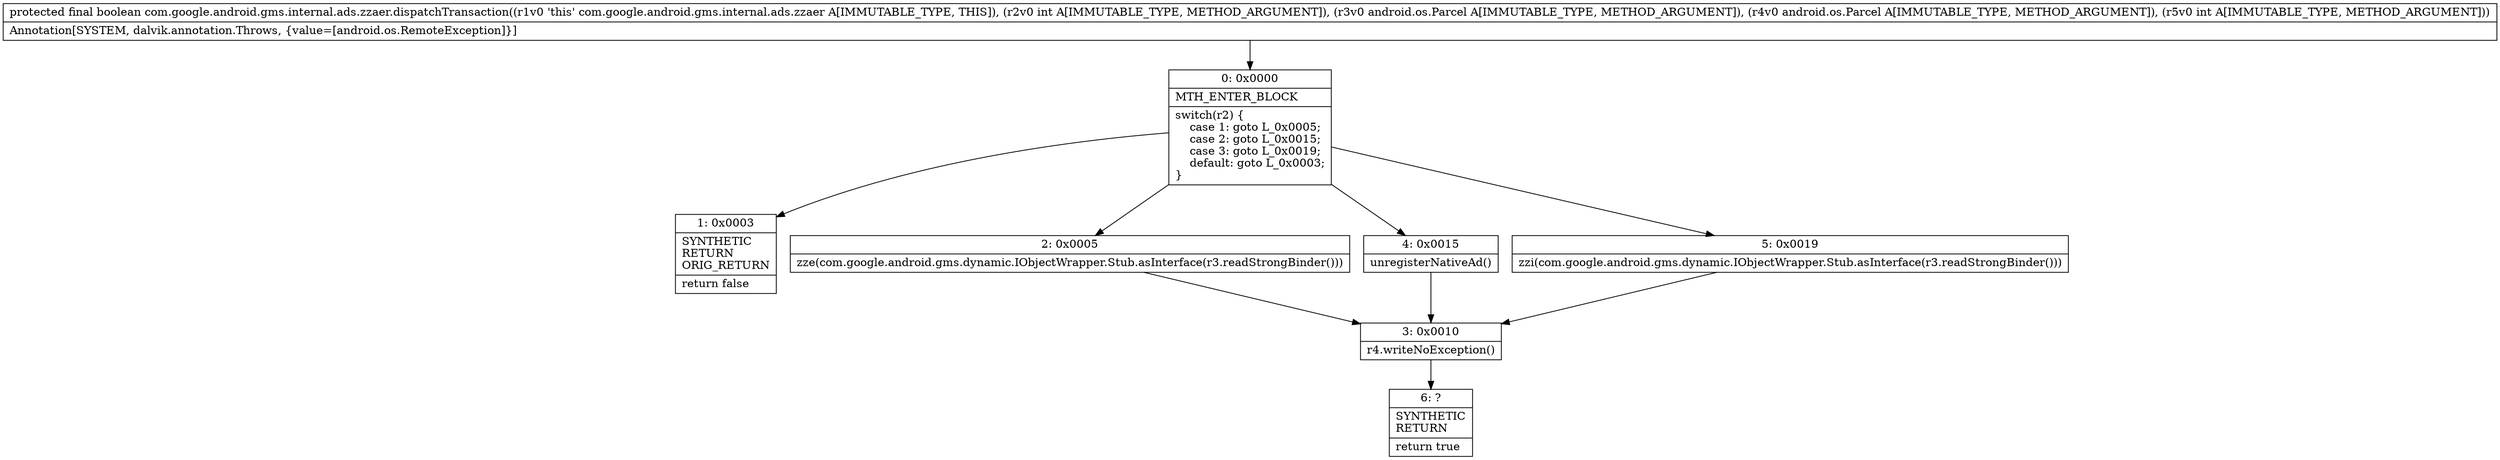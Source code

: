 digraph "CFG forcom.google.android.gms.internal.ads.zzaer.dispatchTransaction(ILandroid\/os\/Parcel;Landroid\/os\/Parcel;I)Z" {
Node_0 [shape=record,label="{0\:\ 0x0000|MTH_ENTER_BLOCK\l|switch(r2) \{\l    case 1: goto L_0x0005;\l    case 2: goto L_0x0015;\l    case 3: goto L_0x0019;\l    default: goto L_0x0003;\l\}\l}"];
Node_1 [shape=record,label="{1\:\ 0x0003|SYNTHETIC\lRETURN\lORIG_RETURN\l|return false\l}"];
Node_2 [shape=record,label="{2\:\ 0x0005|zze(com.google.android.gms.dynamic.IObjectWrapper.Stub.asInterface(r3.readStrongBinder()))\l}"];
Node_3 [shape=record,label="{3\:\ 0x0010|r4.writeNoException()\l}"];
Node_4 [shape=record,label="{4\:\ 0x0015|unregisterNativeAd()\l}"];
Node_5 [shape=record,label="{5\:\ 0x0019|zzi(com.google.android.gms.dynamic.IObjectWrapper.Stub.asInterface(r3.readStrongBinder()))\l}"];
Node_6 [shape=record,label="{6\:\ ?|SYNTHETIC\lRETURN\l|return true\l}"];
MethodNode[shape=record,label="{protected final boolean com.google.android.gms.internal.ads.zzaer.dispatchTransaction((r1v0 'this' com.google.android.gms.internal.ads.zzaer A[IMMUTABLE_TYPE, THIS]), (r2v0 int A[IMMUTABLE_TYPE, METHOD_ARGUMENT]), (r3v0 android.os.Parcel A[IMMUTABLE_TYPE, METHOD_ARGUMENT]), (r4v0 android.os.Parcel A[IMMUTABLE_TYPE, METHOD_ARGUMENT]), (r5v0 int A[IMMUTABLE_TYPE, METHOD_ARGUMENT]))  | Annotation[SYSTEM, dalvik.annotation.Throws, \{value=[android.os.RemoteException]\}]\l}"];
MethodNode -> Node_0;
Node_0 -> Node_1;
Node_0 -> Node_2;
Node_0 -> Node_4;
Node_0 -> Node_5;
Node_2 -> Node_3;
Node_3 -> Node_6;
Node_4 -> Node_3;
Node_5 -> Node_3;
}

